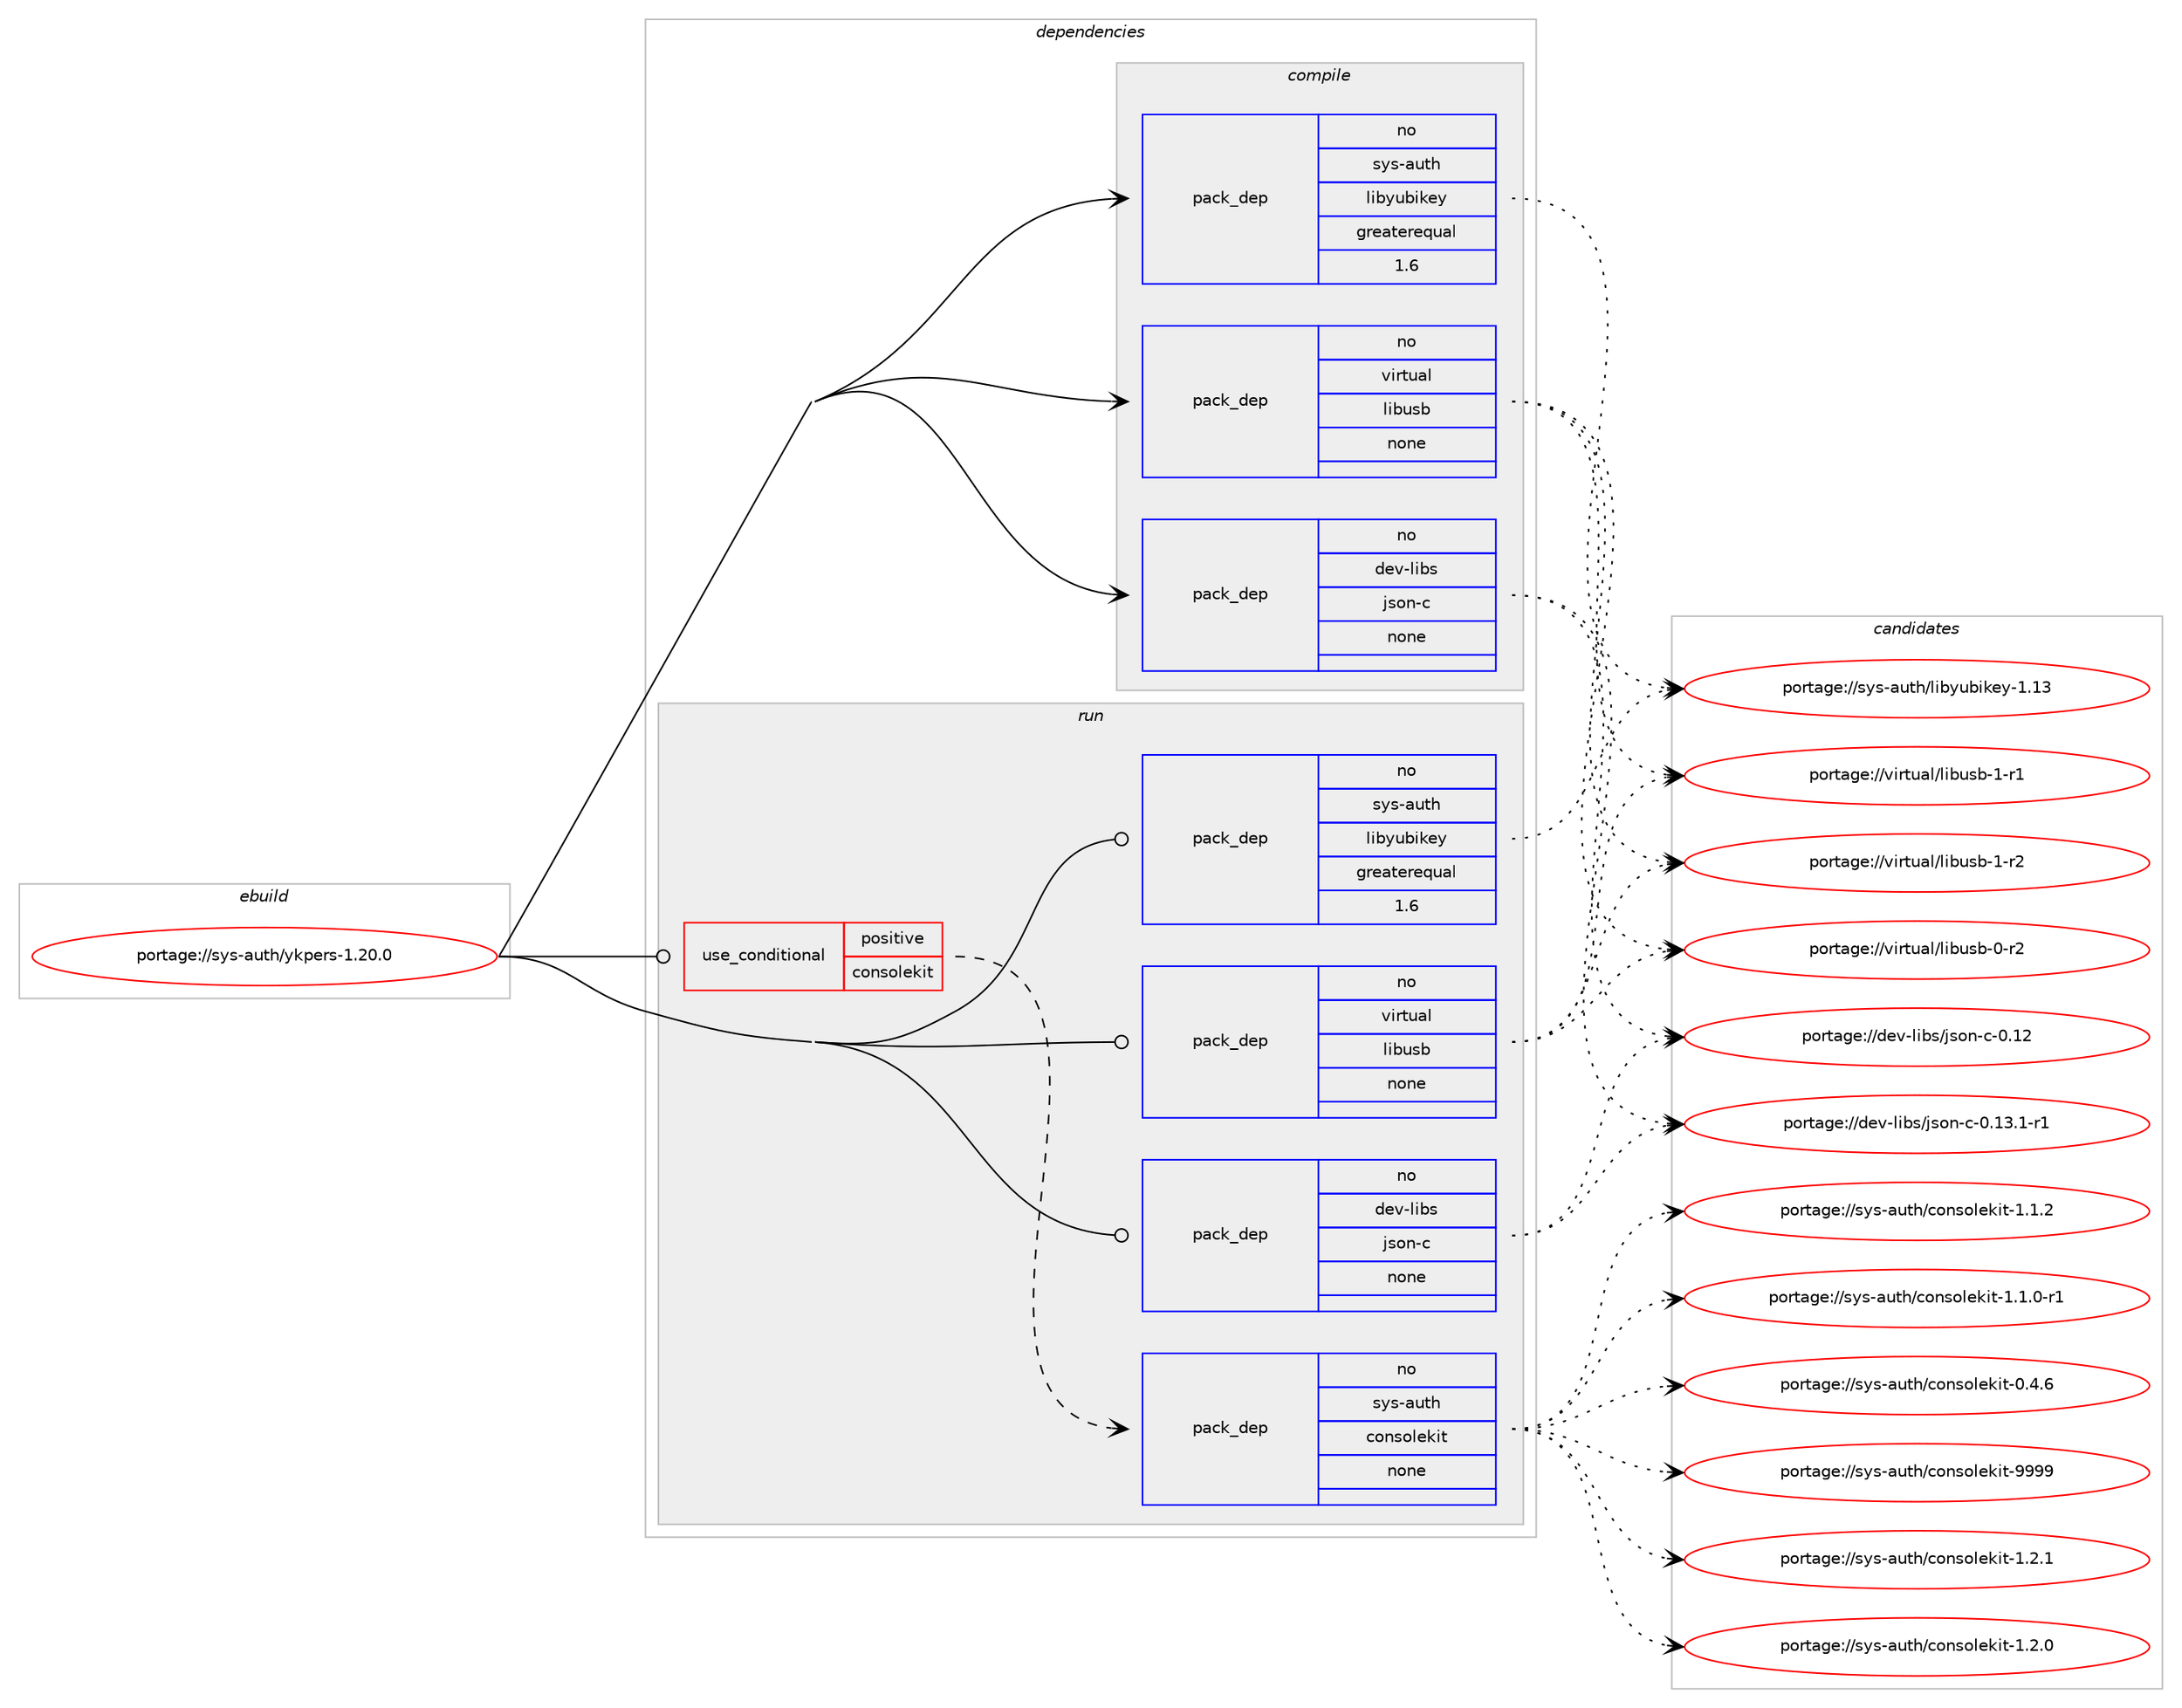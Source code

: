 digraph prolog {

# *************
# Graph options
# *************

newrank=true;
concentrate=true;
compound=true;
graph [rankdir=LR,fontname=Helvetica,fontsize=10,ranksep=1.5];#, ranksep=2.5, nodesep=0.2];
edge  [arrowhead=vee];
node  [fontname=Helvetica,fontsize=10];

# **********
# The ebuild
# **********

subgraph cluster_leftcol {
color=gray;
rank=same;
label=<<i>ebuild</i>>;
id [label="portage://sys-auth/ykpers-1.20.0", color=red, width=4, href="../sys-auth/ykpers-1.20.0.svg"];
}

# ****************
# The dependencies
# ****************

subgraph cluster_midcol {
color=gray;
label=<<i>dependencies</i>>;
subgraph cluster_compile {
fillcolor="#eeeeee";
style=filled;
label=<<i>compile</i>>;
subgraph pack45356 {
dependency58739 [label=<<TABLE BORDER="0" CELLBORDER="1" CELLSPACING="0" CELLPADDING="4" WIDTH="220"><TR><TD ROWSPAN="6" CELLPADDING="30">pack_dep</TD></TR><TR><TD WIDTH="110">no</TD></TR><TR><TD>dev-libs</TD></TR><TR><TD>json-c</TD></TR><TR><TD>none</TD></TR><TR><TD></TD></TR></TABLE>>, shape=none, color=blue];
}
id:e -> dependency58739:w [weight=20,style="solid",arrowhead="vee"];
subgraph pack45357 {
dependency58740 [label=<<TABLE BORDER="0" CELLBORDER="1" CELLSPACING="0" CELLPADDING="4" WIDTH="220"><TR><TD ROWSPAN="6" CELLPADDING="30">pack_dep</TD></TR><TR><TD WIDTH="110">no</TD></TR><TR><TD>sys-auth</TD></TR><TR><TD>libyubikey</TD></TR><TR><TD>greaterequal</TD></TR><TR><TD>1.6</TD></TR></TABLE>>, shape=none, color=blue];
}
id:e -> dependency58740:w [weight=20,style="solid",arrowhead="vee"];
subgraph pack45358 {
dependency58741 [label=<<TABLE BORDER="0" CELLBORDER="1" CELLSPACING="0" CELLPADDING="4" WIDTH="220"><TR><TD ROWSPAN="6" CELLPADDING="30">pack_dep</TD></TR><TR><TD WIDTH="110">no</TD></TR><TR><TD>virtual</TD></TR><TR><TD>libusb</TD></TR><TR><TD>none</TD></TR><TR><TD></TD></TR></TABLE>>, shape=none, color=blue];
}
id:e -> dependency58741:w [weight=20,style="solid",arrowhead="vee"];
}
subgraph cluster_compileandrun {
fillcolor="#eeeeee";
style=filled;
label=<<i>compile and run</i>>;
}
subgraph cluster_run {
fillcolor="#eeeeee";
style=filled;
label=<<i>run</i>>;
subgraph cond12147 {
dependency58742 [label=<<TABLE BORDER="0" CELLBORDER="1" CELLSPACING="0" CELLPADDING="4"><TR><TD ROWSPAN="3" CELLPADDING="10">use_conditional</TD></TR><TR><TD>positive</TD></TR><TR><TD>consolekit</TD></TR></TABLE>>, shape=none, color=red];
subgraph pack45359 {
dependency58743 [label=<<TABLE BORDER="0" CELLBORDER="1" CELLSPACING="0" CELLPADDING="4" WIDTH="220"><TR><TD ROWSPAN="6" CELLPADDING="30">pack_dep</TD></TR><TR><TD WIDTH="110">no</TD></TR><TR><TD>sys-auth</TD></TR><TR><TD>consolekit</TD></TR><TR><TD>none</TD></TR><TR><TD></TD></TR></TABLE>>, shape=none, color=blue];
}
dependency58742:e -> dependency58743:w [weight=20,style="dashed",arrowhead="vee"];
}
id:e -> dependency58742:w [weight=20,style="solid",arrowhead="odot"];
subgraph pack45360 {
dependency58744 [label=<<TABLE BORDER="0" CELLBORDER="1" CELLSPACING="0" CELLPADDING="4" WIDTH="220"><TR><TD ROWSPAN="6" CELLPADDING="30">pack_dep</TD></TR><TR><TD WIDTH="110">no</TD></TR><TR><TD>dev-libs</TD></TR><TR><TD>json-c</TD></TR><TR><TD>none</TD></TR><TR><TD></TD></TR></TABLE>>, shape=none, color=blue];
}
id:e -> dependency58744:w [weight=20,style="solid",arrowhead="odot"];
subgraph pack45361 {
dependency58745 [label=<<TABLE BORDER="0" CELLBORDER="1" CELLSPACING="0" CELLPADDING="4" WIDTH="220"><TR><TD ROWSPAN="6" CELLPADDING="30">pack_dep</TD></TR><TR><TD WIDTH="110">no</TD></TR><TR><TD>sys-auth</TD></TR><TR><TD>libyubikey</TD></TR><TR><TD>greaterequal</TD></TR><TR><TD>1.6</TD></TR></TABLE>>, shape=none, color=blue];
}
id:e -> dependency58745:w [weight=20,style="solid",arrowhead="odot"];
subgraph pack45362 {
dependency58746 [label=<<TABLE BORDER="0" CELLBORDER="1" CELLSPACING="0" CELLPADDING="4" WIDTH="220"><TR><TD ROWSPAN="6" CELLPADDING="30">pack_dep</TD></TR><TR><TD WIDTH="110">no</TD></TR><TR><TD>virtual</TD></TR><TR><TD>libusb</TD></TR><TR><TD>none</TD></TR><TR><TD></TD></TR></TABLE>>, shape=none, color=blue];
}
id:e -> dependency58746:w [weight=20,style="solid",arrowhead="odot"];
}
}

# **************
# The candidates
# **************

subgraph cluster_choices {
rank=same;
color=gray;
label=<<i>candidates</i>>;

subgraph choice45356 {
color=black;
nodesep=1;
choice1001011184510810598115471061151111104599454846495146494511449 [label="portage://dev-libs/json-c-0.13.1-r1", color=red, width=4,href="../dev-libs/json-c-0.13.1-r1.svg"];
choice10010111845108105981154710611511111045994548464950 [label="portage://dev-libs/json-c-0.12", color=red, width=4,href="../dev-libs/json-c-0.12.svg"];
dependency58739:e -> choice1001011184510810598115471061151111104599454846495146494511449:w [style=dotted,weight="100"];
dependency58739:e -> choice10010111845108105981154710611511111045994548464950:w [style=dotted,weight="100"];
}
subgraph choice45357 {
color=black;
nodesep=1;
choice11512111545971171161044710810598121117981051071011214549464951 [label="portage://sys-auth/libyubikey-1.13", color=red, width=4,href="../sys-auth/libyubikey-1.13.svg"];
dependency58740:e -> choice11512111545971171161044710810598121117981051071011214549464951:w [style=dotted,weight="100"];
}
subgraph choice45358 {
color=black;
nodesep=1;
choice1181051141161179710847108105981171159845494511450 [label="portage://virtual/libusb-1-r2", color=red, width=4,href="../virtual/libusb-1-r2.svg"];
choice1181051141161179710847108105981171159845494511449 [label="portage://virtual/libusb-1-r1", color=red, width=4,href="../virtual/libusb-1-r1.svg"];
choice1181051141161179710847108105981171159845484511450 [label="portage://virtual/libusb-0-r2", color=red, width=4,href="../virtual/libusb-0-r2.svg"];
dependency58741:e -> choice1181051141161179710847108105981171159845494511450:w [style=dotted,weight="100"];
dependency58741:e -> choice1181051141161179710847108105981171159845494511449:w [style=dotted,weight="100"];
dependency58741:e -> choice1181051141161179710847108105981171159845484511450:w [style=dotted,weight="100"];
}
subgraph choice45359 {
color=black;
nodesep=1;
choice115121115459711711610447991111101151111081011071051164557575757 [label="portage://sys-auth/consolekit-9999", color=red, width=4,href="../sys-auth/consolekit-9999.svg"];
choice11512111545971171161044799111110115111108101107105116454946504649 [label="portage://sys-auth/consolekit-1.2.1", color=red, width=4,href="../sys-auth/consolekit-1.2.1.svg"];
choice11512111545971171161044799111110115111108101107105116454946504648 [label="portage://sys-auth/consolekit-1.2.0", color=red, width=4,href="../sys-auth/consolekit-1.2.0.svg"];
choice11512111545971171161044799111110115111108101107105116454946494650 [label="portage://sys-auth/consolekit-1.1.2", color=red, width=4,href="../sys-auth/consolekit-1.1.2.svg"];
choice115121115459711711610447991111101151111081011071051164549464946484511449 [label="portage://sys-auth/consolekit-1.1.0-r1", color=red, width=4,href="../sys-auth/consolekit-1.1.0-r1.svg"];
choice11512111545971171161044799111110115111108101107105116454846524654 [label="portage://sys-auth/consolekit-0.4.6", color=red, width=4,href="../sys-auth/consolekit-0.4.6.svg"];
dependency58743:e -> choice115121115459711711610447991111101151111081011071051164557575757:w [style=dotted,weight="100"];
dependency58743:e -> choice11512111545971171161044799111110115111108101107105116454946504649:w [style=dotted,weight="100"];
dependency58743:e -> choice11512111545971171161044799111110115111108101107105116454946504648:w [style=dotted,weight="100"];
dependency58743:e -> choice11512111545971171161044799111110115111108101107105116454946494650:w [style=dotted,weight="100"];
dependency58743:e -> choice115121115459711711610447991111101151111081011071051164549464946484511449:w [style=dotted,weight="100"];
dependency58743:e -> choice11512111545971171161044799111110115111108101107105116454846524654:w [style=dotted,weight="100"];
}
subgraph choice45360 {
color=black;
nodesep=1;
choice1001011184510810598115471061151111104599454846495146494511449 [label="portage://dev-libs/json-c-0.13.1-r1", color=red, width=4,href="../dev-libs/json-c-0.13.1-r1.svg"];
choice10010111845108105981154710611511111045994548464950 [label="portage://dev-libs/json-c-0.12", color=red, width=4,href="../dev-libs/json-c-0.12.svg"];
dependency58744:e -> choice1001011184510810598115471061151111104599454846495146494511449:w [style=dotted,weight="100"];
dependency58744:e -> choice10010111845108105981154710611511111045994548464950:w [style=dotted,weight="100"];
}
subgraph choice45361 {
color=black;
nodesep=1;
choice11512111545971171161044710810598121117981051071011214549464951 [label="portage://sys-auth/libyubikey-1.13", color=red, width=4,href="../sys-auth/libyubikey-1.13.svg"];
dependency58745:e -> choice11512111545971171161044710810598121117981051071011214549464951:w [style=dotted,weight="100"];
}
subgraph choice45362 {
color=black;
nodesep=1;
choice1181051141161179710847108105981171159845494511450 [label="portage://virtual/libusb-1-r2", color=red, width=4,href="../virtual/libusb-1-r2.svg"];
choice1181051141161179710847108105981171159845494511449 [label="portage://virtual/libusb-1-r1", color=red, width=4,href="../virtual/libusb-1-r1.svg"];
choice1181051141161179710847108105981171159845484511450 [label="portage://virtual/libusb-0-r2", color=red, width=4,href="../virtual/libusb-0-r2.svg"];
dependency58746:e -> choice1181051141161179710847108105981171159845494511450:w [style=dotted,weight="100"];
dependency58746:e -> choice1181051141161179710847108105981171159845494511449:w [style=dotted,weight="100"];
dependency58746:e -> choice1181051141161179710847108105981171159845484511450:w [style=dotted,weight="100"];
}
}

}
